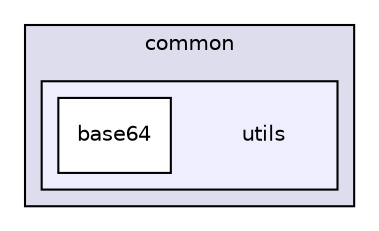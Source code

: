 digraph "platform/core/common/utils" {
  compound=true
  node [ fontsize="10", fontname="Helvetica"];
  edge [ labelfontsize="10", labelfontname="Helvetica"];
  subgraph clusterdir_ff47398fa61110350cc6863e3680f308 {
    graph [ bgcolor="#ddddee", pencolor="black", label="common" fontname="Helvetica", fontsize="10", URL="dir_ff47398fa61110350cc6863e3680f308.html"]
  subgraph clusterdir_24d2b09f55784c9734650670d10681eb {
    graph [ bgcolor="#eeeeff", pencolor="black", label="" URL="dir_24d2b09f55784c9734650670d10681eb.html"];
    dir_24d2b09f55784c9734650670d10681eb [shape=plaintext label="utils"];
  dir_a47a3b6cb6165efeb28e726fcc9f9fd7 [shape=box label="base64" fillcolor="white" style="filled" URL="dir_a47a3b6cb6165efeb28e726fcc9f9fd7.html"];
  }
  }
}

